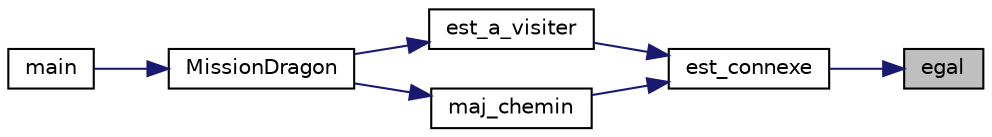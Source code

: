 digraph "egal"
{
 // LATEX_PDF_SIZE
  edge [fontname="Helvetica",fontsize="10",labelfontname="Helvetica",labelfontsize="10"];
  node [fontname="Helvetica",fontsize="10",shape=record];
  rankdir="RL";
  Node1 [label="egal",height=0.2,width=0.4,color="black", fillcolor="grey75", style="filled", fontcolor="black",tooltip="Test d'égalité entre deux Vecteurs 3 (ssi toutes coordonnées égales)"];
  Node1 -> Node2 [dir="back",color="midnightblue",fontsize="10",style="solid",fontname="Helvetica"];
  Node2 [label="est_connexe",height=0.2,width=0.4,color="black", fillcolor="white", style="filled",URL="$labyrinthe_8h.html#ab2f6f53e3989cc85f0cd055c769fa464",tooltip="Vérifie si une case est connexe à une autre (si on peut passer de l'une à l'autre)"];
  Node2 -> Node3 [dir="back",color="midnightblue",fontsize="10",style="solid",fontname="Helvetica"];
  Node3 [label="est_a_visiter",height=0.2,width=0.4,color="black", fillcolor="white", style="filled",URL="$labyrinthe_8h.html#a800b6334aa2f3fc21ee47c2f6161f0cd",tooltip="Vérifie si une case est à visiter ou non."];
  Node3 -> Node4 [dir="back",color="midnightblue",fontsize="10",style="solid",fontname="Helvetica"];
  Node4 [label="MissionDragon",height=0.2,width=0.4,color="black", fillcolor="white", style="filled",URL="$laby_game_8h.html#aaf229a2ed61a835a28258b1a8e588be5",tooltip="Parcours du labyrinthe par le dragon."];
  Node4 -> Node5 [dir="back",color="midnightblue",fontsize="10",style="solid",fontname="Helvetica"];
  Node5 [label="main",height=0.2,width=0.4,color="black", fillcolor="white", style="filled",URL="$main_8cpp.html#ae66f6b31b5ad750f1fe042a706a4e3d4",tooltip=" "];
  Node2 -> Node6 [dir="back",color="midnightblue",fontsize="10",style="solid",fontname="Helvetica"];
  Node6 [label="maj_chemin",height=0.2,width=0.4,color="black", fillcolor="white", style="filled",URL="$laby_game_8cpp.html#adec24760babd442c43aace3b514d7a5d",tooltip="Met à jour la pile contenant les coordonnées du chemin du dragon."];
  Node6 -> Node4 [dir="back",color="midnightblue",fontsize="10",style="solid",fontname="Helvetica"];
}

